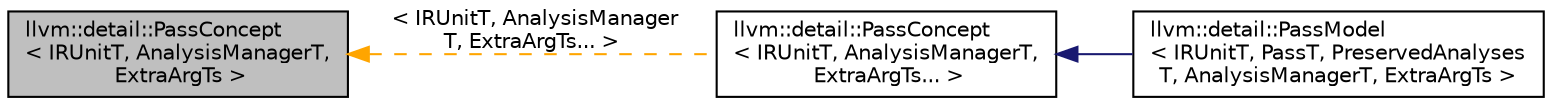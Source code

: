 digraph "llvm::detail::PassConcept&lt; IRUnitT, AnalysisManagerT, ExtraArgTs &gt;"
{
 // LATEX_PDF_SIZE
  bgcolor="transparent";
  edge [fontname="Helvetica",fontsize="10",labelfontname="Helvetica",labelfontsize="10"];
  node [fontname="Helvetica",fontsize="10",shape=record];
  rankdir="LR";
  Node1 [label="llvm::detail::PassConcept\l\< IRUnitT, AnalysisManagerT,\l ExtraArgTs \>",height=0.2,width=0.4,color="black", fillcolor="grey75", style="filled", fontcolor="black",tooltip="Template for the abstract base class used to dispatch polymorphically over pass objects."];
  Node1 -> Node2 [dir="back",color="orange",fontsize="10",style="dashed",label=" \< IRUnitT, AnalysisManager\lT, ExtraArgTs... \>" ,fontname="Helvetica"];
  Node2 [label="llvm::detail::PassConcept\l\< IRUnitT, AnalysisManagerT,\l ExtraArgTs... \>",height=0.2,width=0.4,color="black",URL="$structllvm_1_1detail_1_1PassConcept.html",tooltip=" "];
  Node2 -> Node3 [dir="back",color="midnightblue",fontsize="10",style="solid",fontname="Helvetica"];
  Node3 [label="llvm::detail::PassModel\l\< IRUnitT, PassT, PreservedAnalyses\lT, AnalysisManagerT, ExtraArgTs \>",height=0.2,width=0.4,color="black",URL="$structllvm_1_1detail_1_1PassModel.html",tooltip="A template wrapper used to implement the polymorphic API."];
}
